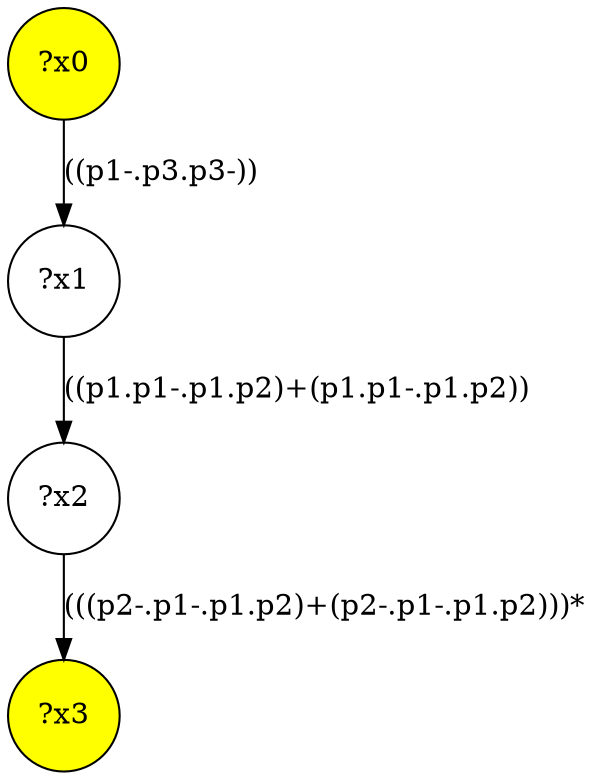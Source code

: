 digraph g {
	x0 [fillcolor="yellow", style="filled," shape=circle, label="?x0"];
	x3 [fillcolor="yellow", style="filled," shape=circle, label="?x3"];
	x1 [shape=circle, label="?x1"];
x0 -> x1[label="((p1-.p3.p3-))"]	x2 [shape=circle, label="?x2"];
x1 -> x2[label="((p1.p1-.p1.p2)+(p1.p1-.p1.p2))"]x2 -> x3[label="(((p2-.p1-.p1.p2)+(p2-.p1-.p1.p2)))*"]}
